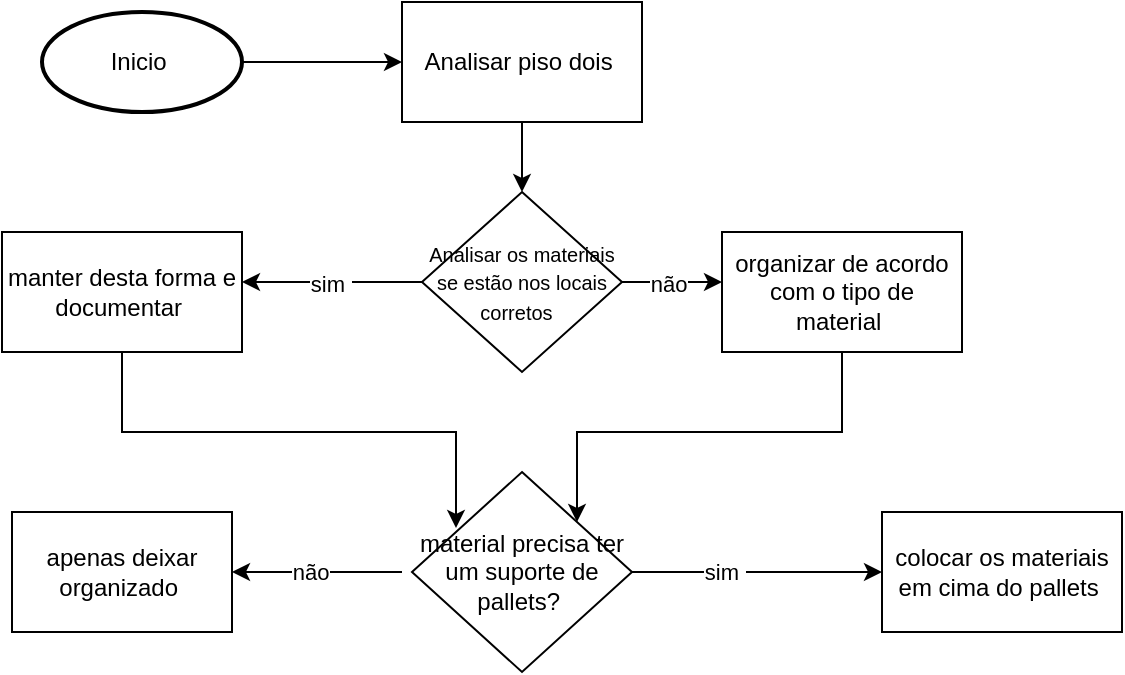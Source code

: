 <mxfile version="23.1.5" type="github">
  <diagram name="Página-1" id="9yMu32MpuAbdIeqK6lV5">
    <mxGraphModel dx="1434" dy="790" grid="1" gridSize="10" guides="1" tooltips="1" connect="1" arrows="1" fold="1" page="1" pageScale="1" pageWidth="827" pageHeight="1169" math="0" shadow="0">
      <root>
        <mxCell id="0" />
        <mxCell id="1" parent="0" />
        <mxCell id="nx1gxkxAw9D206AAHLom-15" style="edgeStyle=orthogonalEdgeStyle;rounded=0;orthogonalLoop=1;jettySize=auto;html=1;entryX=0;entryY=0.5;entryDx=0;entryDy=0;" edge="1" parent="1" source="nx1gxkxAw9D206AAHLom-2" target="nx1gxkxAw9D206AAHLom-3">
          <mxGeometry relative="1" as="geometry" />
        </mxCell>
        <mxCell id="nx1gxkxAw9D206AAHLom-2" value="Inicio&amp;nbsp;" style="strokeWidth=2;html=1;shape=mxgraph.flowchart.start_1;whiteSpace=wrap;" vertex="1" parent="1">
          <mxGeometry x="30" y="20" width="100" height="50" as="geometry" />
        </mxCell>
        <mxCell id="nx1gxkxAw9D206AAHLom-16" style="edgeStyle=orthogonalEdgeStyle;rounded=0;orthogonalLoop=1;jettySize=auto;html=1;entryX=0.5;entryY=0;entryDx=0;entryDy=0;" edge="1" parent="1" source="nx1gxkxAw9D206AAHLom-3" target="nx1gxkxAw9D206AAHLom-4">
          <mxGeometry relative="1" as="geometry" />
        </mxCell>
        <mxCell id="nx1gxkxAw9D206AAHLom-3" value="Analisar piso dois&amp;nbsp;" style="rounded=0;whiteSpace=wrap;html=1;" vertex="1" parent="1">
          <mxGeometry x="210" y="15" width="120" height="60" as="geometry" />
        </mxCell>
        <mxCell id="nx1gxkxAw9D206AAHLom-4" value="&lt;font style=&quot;font-size: 10px;&quot;&gt;Analisar os materiais se estão nos locais corretos&amp;nbsp;&amp;nbsp;&lt;/font&gt;" style="rhombus;whiteSpace=wrap;html=1;" vertex="1" parent="1">
          <mxGeometry x="220" y="110" width="100" height="90" as="geometry" />
        </mxCell>
        <mxCell id="nx1gxkxAw9D206AAHLom-5" value="" style="endArrow=classic;html=1;rounded=0;" edge="1" parent="1" source="nx1gxkxAw9D206AAHLom-4">
          <mxGeometry relative="1" as="geometry">
            <mxPoint x="280" y="155" as="sourcePoint" />
            <mxPoint x="370" y="155" as="targetPoint" />
          </mxGeometry>
        </mxCell>
        <mxCell id="nx1gxkxAw9D206AAHLom-14" value="não" style="edgeLabel;html=1;align=center;verticalAlign=middle;resizable=0;points=[];" vertex="1" connectable="0" parent="nx1gxkxAw9D206AAHLom-5">
          <mxGeometry x="-0.089" y="-1" relative="1" as="geometry">
            <mxPoint as="offset" />
          </mxGeometry>
        </mxCell>
        <mxCell id="nx1gxkxAw9D206AAHLom-9" value="" style="endArrow=classic;html=1;rounded=0;exitX=0;exitY=0.5;exitDx=0;exitDy=0;" edge="1" parent="1" source="nx1gxkxAw9D206AAHLom-4">
          <mxGeometry relative="1" as="geometry">
            <mxPoint x="-20" y="200" as="sourcePoint" />
            <mxPoint x="130" y="155" as="targetPoint" />
            <Array as="points" />
          </mxGeometry>
        </mxCell>
        <mxCell id="nx1gxkxAw9D206AAHLom-13" value="sim&amp;nbsp;" style="edgeLabel;html=1;align=center;verticalAlign=middle;resizable=0;points=[];" vertex="1" connectable="0" parent="nx1gxkxAw9D206AAHLom-9">
          <mxGeometry x="0.022" y="1" relative="1" as="geometry">
            <mxPoint as="offset" />
          </mxGeometry>
        </mxCell>
        <mxCell id="nx1gxkxAw9D206AAHLom-21" style="edgeStyle=orthogonalEdgeStyle;rounded=0;orthogonalLoop=1;jettySize=auto;html=1;entryX=1;entryY=0;entryDx=0;entryDy=0;" edge="1" parent="1" source="nx1gxkxAw9D206AAHLom-17" target="nx1gxkxAw9D206AAHLom-19">
          <mxGeometry relative="1" as="geometry">
            <Array as="points">
              <mxPoint x="430" y="230" />
              <mxPoint x="298" y="230" />
            </Array>
          </mxGeometry>
        </mxCell>
        <mxCell id="nx1gxkxAw9D206AAHLom-17" value="organizar de acordo com o tipo de material&amp;nbsp;" style="rounded=0;whiteSpace=wrap;html=1;" vertex="1" parent="1">
          <mxGeometry x="370" y="130" width="120" height="60" as="geometry" />
        </mxCell>
        <mxCell id="nx1gxkxAw9D206AAHLom-18" value="manter desta forma e documentar&amp;nbsp;" style="rounded=0;whiteSpace=wrap;html=1;" vertex="1" parent="1">
          <mxGeometry x="10" y="130" width="120" height="60" as="geometry" />
        </mxCell>
        <mxCell id="nx1gxkxAw9D206AAHLom-19" value="material precisa ter um suporte de pallets?&amp;nbsp;" style="rhombus;whiteSpace=wrap;html=1;" vertex="1" parent="1">
          <mxGeometry x="215" y="250" width="110" height="100" as="geometry" />
        </mxCell>
        <mxCell id="nx1gxkxAw9D206AAHLom-20" style="edgeStyle=orthogonalEdgeStyle;rounded=0;orthogonalLoop=1;jettySize=auto;html=1;entryX=0.2;entryY=0.28;entryDx=0;entryDy=0;entryPerimeter=0;" edge="1" parent="1" source="nx1gxkxAw9D206AAHLom-18" target="nx1gxkxAw9D206AAHLom-19">
          <mxGeometry relative="1" as="geometry">
            <Array as="points">
              <mxPoint x="70" y="230" />
              <mxPoint x="237" y="230" />
            </Array>
          </mxGeometry>
        </mxCell>
        <mxCell id="nx1gxkxAw9D206AAHLom-22" value="" style="endArrow=classic;html=1;rounded=0;exitX=1;exitY=0.5;exitDx=0;exitDy=0;" edge="1" parent="1" source="nx1gxkxAw9D206AAHLom-19">
          <mxGeometry relative="1" as="geometry">
            <mxPoint x="330" y="300" as="sourcePoint" />
            <mxPoint x="450" y="300" as="targetPoint" />
          </mxGeometry>
        </mxCell>
        <mxCell id="nx1gxkxAw9D206AAHLom-26" value="sim&amp;nbsp;" style="edgeLabel;html=1;align=center;verticalAlign=middle;resizable=0;points=[];" vertex="1" connectable="0" parent="nx1gxkxAw9D206AAHLom-22">
          <mxGeometry x="-0.261" relative="1" as="geometry">
            <mxPoint as="offset" />
          </mxGeometry>
        </mxCell>
        <mxCell id="nx1gxkxAw9D206AAHLom-27" value="" style="endArrow=classic;html=1;rounded=0;entryX=1;entryY=0.5;entryDx=0;entryDy=0;" edge="1" parent="1" target="nx1gxkxAw9D206AAHLom-32">
          <mxGeometry relative="1" as="geometry">
            <mxPoint x="210" y="300" as="sourcePoint" />
            <mxPoint x="110" y="300" as="targetPoint" />
          </mxGeometry>
        </mxCell>
        <mxCell id="nx1gxkxAw9D206AAHLom-31" value="não" style="edgeLabel;html=1;align=center;verticalAlign=middle;resizable=0;points=[];" vertex="1" connectable="0" parent="nx1gxkxAw9D206AAHLom-27">
          <mxGeometry x="0.08" y="5" relative="1" as="geometry">
            <mxPoint y="-5" as="offset" />
          </mxGeometry>
        </mxCell>
        <mxCell id="nx1gxkxAw9D206AAHLom-32" value="apenas deixar organizado&amp;nbsp;" style="rounded=0;whiteSpace=wrap;html=1;" vertex="1" parent="1">
          <mxGeometry x="15" y="270" width="110" height="60" as="geometry" />
        </mxCell>
        <mxCell id="nx1gxkxAw9D206AAHLom-33" value="colocar os materiais em cima do pallets&amp;nbsp;" style="rounded=0;whiteSpace=wrap;html=1;" vertex="1" parent="1">
          <mxGeometry x="450" y="270" width="120" height="60" as="geometry" />
        </mxCell>
      </root>
    </mxGraphModel>
  </diagram>
</mxfile>
